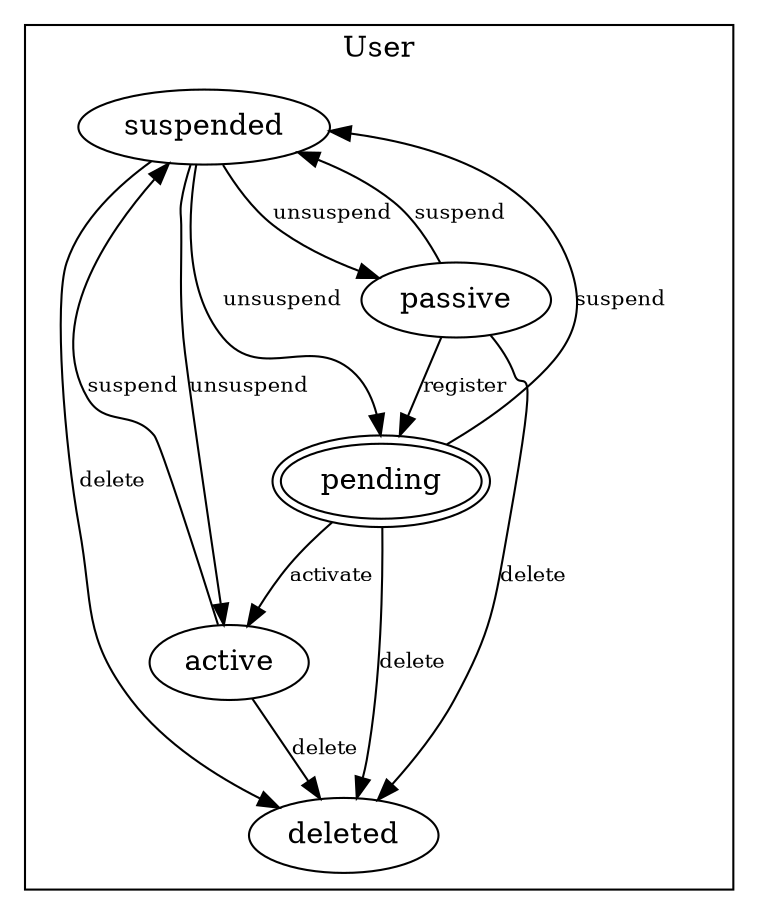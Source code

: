 digraph models_diagram {
	graph[overlap=false, splines=true]
subgraph cluster_user {
	label = "User"
	user_suspended [label=suspended ];
  user_deleted [label=deleted ];
  user_active [label=active ];
  user_pending [label=pending , peripheries = 2];
  user_passive [label=passive ];}	"user_suspended" -> "user_active" [label="unsuspend", fontsize=10]
	"user_suspended" -> "user_pending" [label="unsuspend", fontsize=10]
	"user_suspended" -> "user_passive" [label="unsuspend", fontsize=10]
	"user_passive" -> "user_pending" [label="register", fontsize=10]
	"user_pending" -> "user_active" [label="activate", fontsize=10]
	"user_passive" -> "user_deleted" [label="delete", fontsize=10]
	"user_pending" -> "user_deleted" [label="delete", fontsize=10]
	"user_active" -> "user_deleted" [label="delete", fontsize=10]
	"user_suspended" -> "user_deleted" [label="delete", fontsize=10]
	"user_passive" -> "user_suspended" [label="suspend", fontsize=10]
	"user_pending" -> "user_suspended" [label="suspend", fontsize=10]
	"user_active" -> "user_suspended" [label="suspend", fontsize=10]
}
